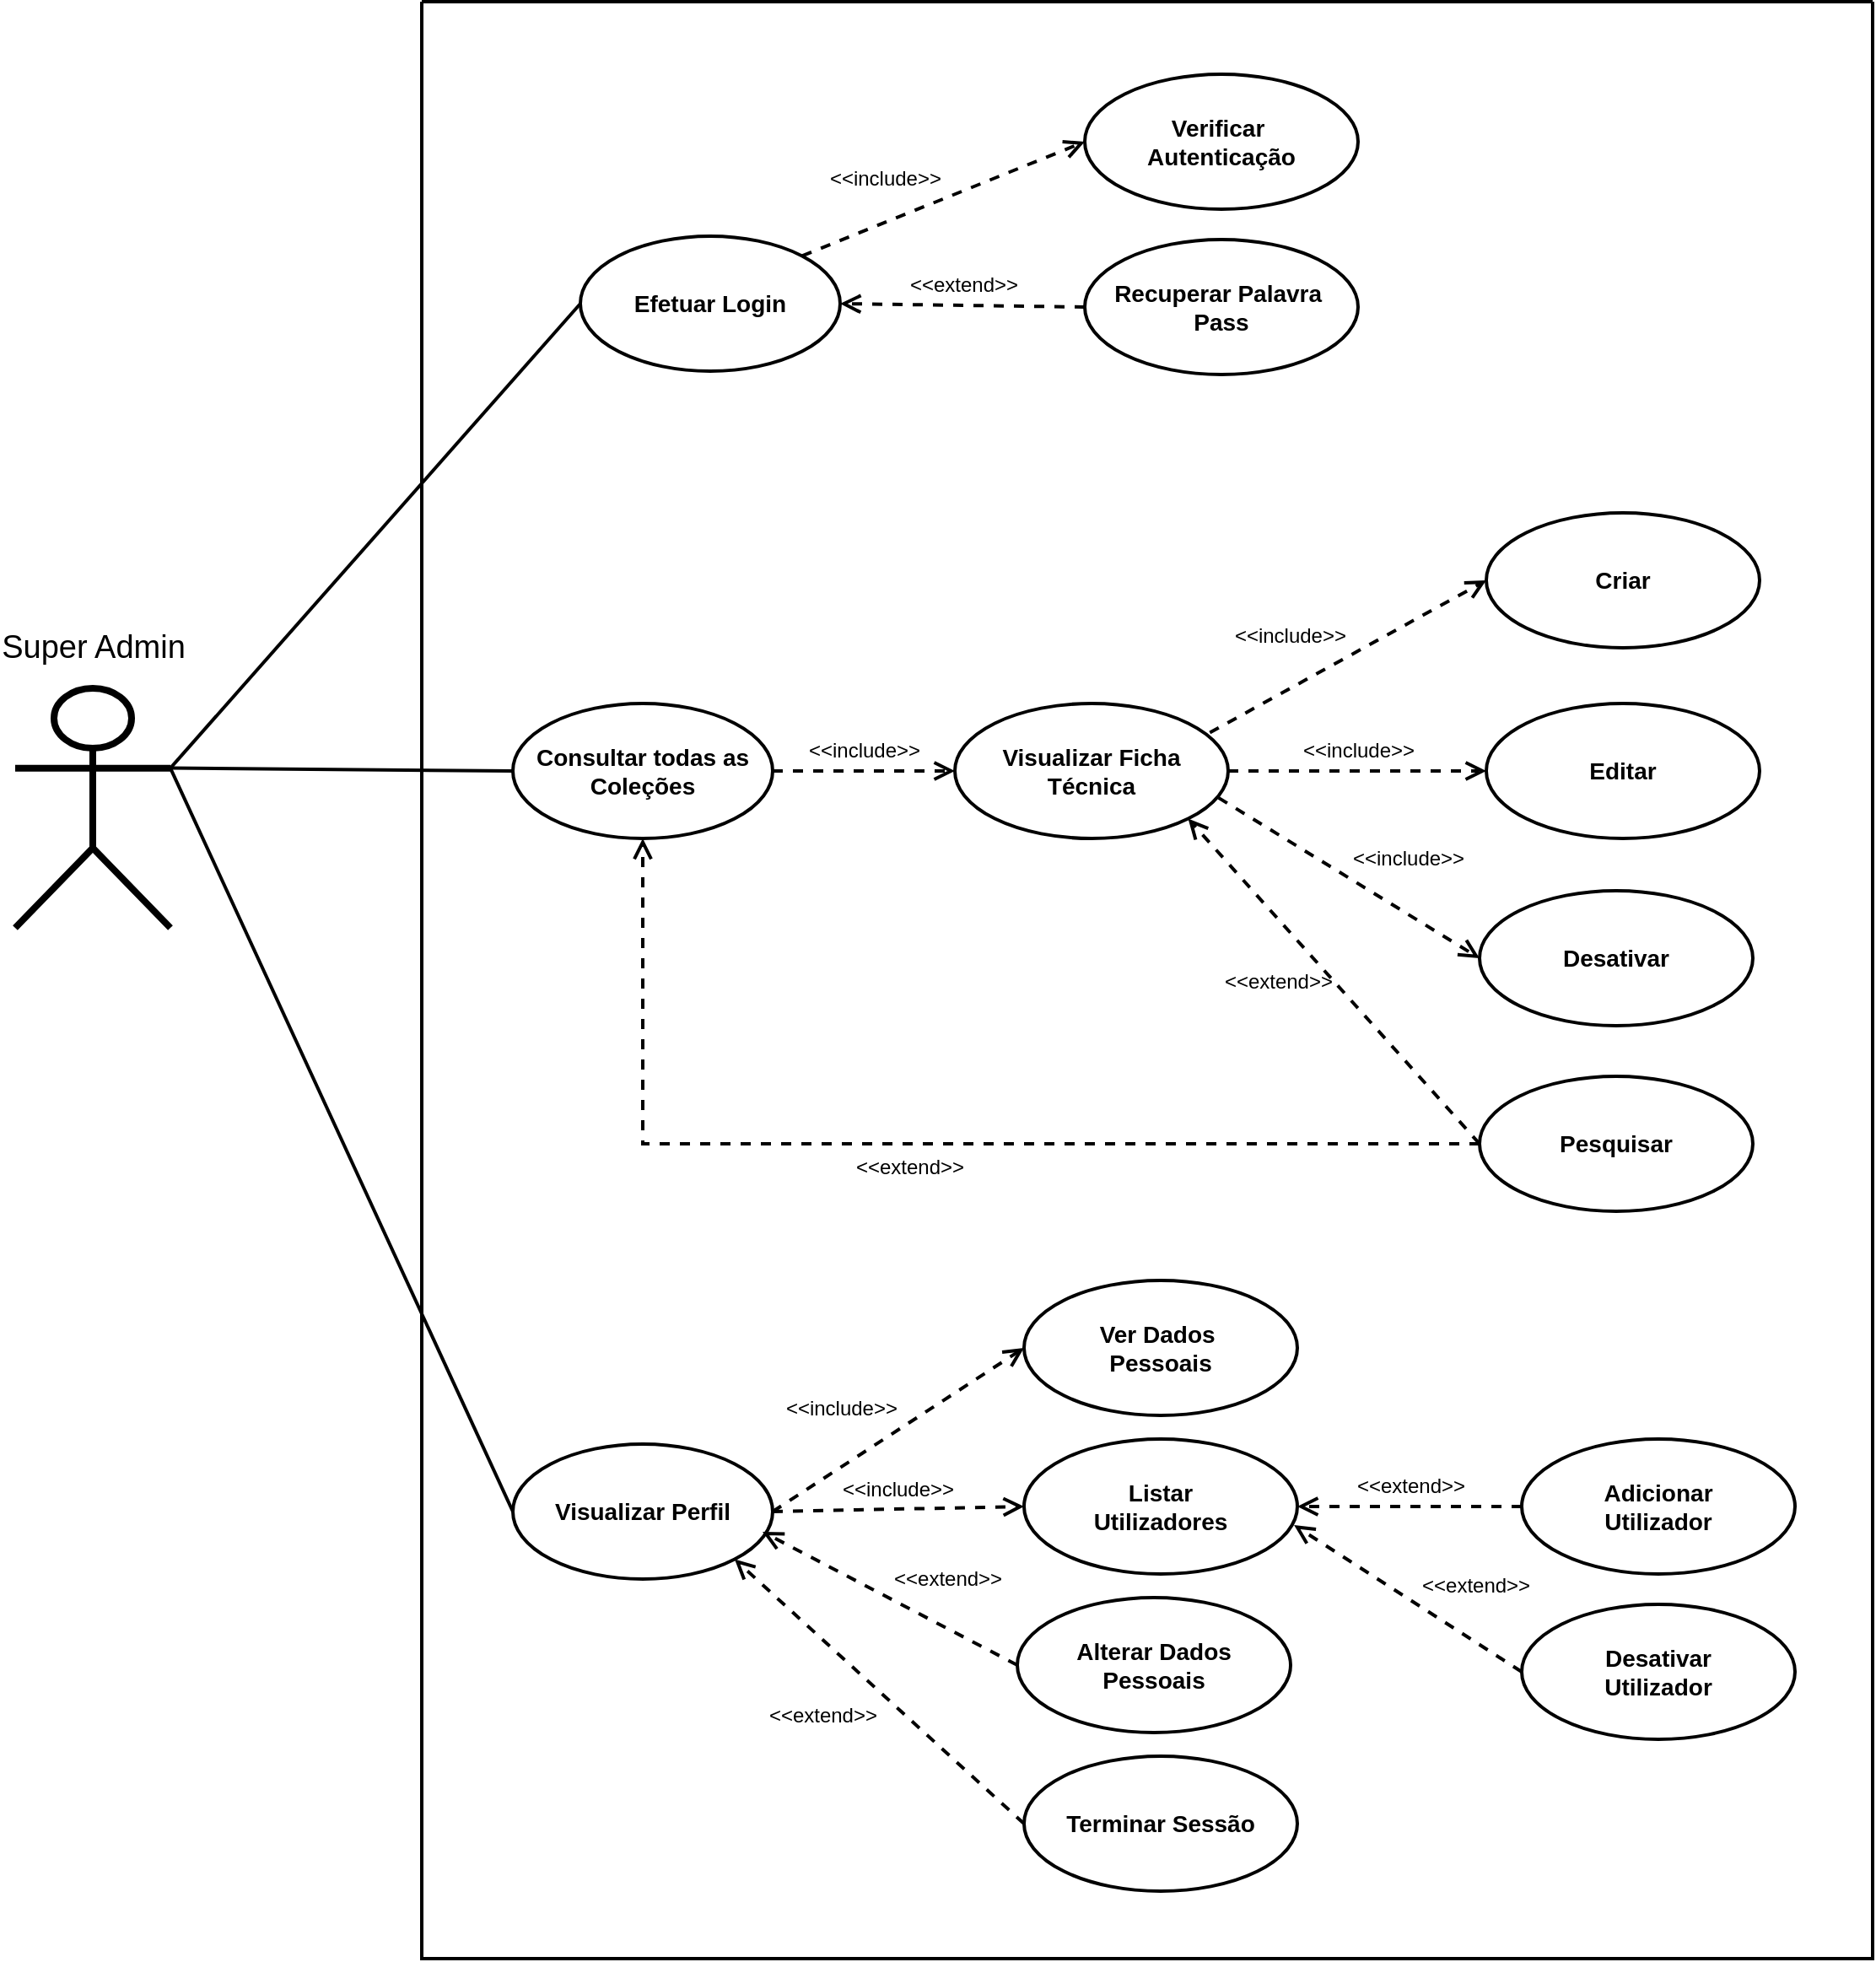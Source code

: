 <mxfile version="24.7.17">
  <diagram name="SuperAdmin USE CASE" id="EyDUYPR6zXR_3NDt-vQZ">
    <mxGraphModel dx="2440" dy="1273" grid="0" gridSize="10" guides="1" tooltips="1" connect="1" arrows="1" fold="1" page="1" pageScale="1" pageWidth="1169" pageHeight="1654" background="#FFFFFF" math="0" shadow="0">
      <root>
        <mxCell id="0" />
        <mxCell id="1" parent="0" />
        <mxCell id="eEBEuokl4K9mulmXZ40u-1" value="" style="swimlane;startSize=0;strokeWidth=2;rounded=1;swimlaneLine=0;fillColor=none;labelBackgroundColor=none;perimeterSpacing=2;" parent="1" vertex="1">
          <mxGeometry x="270" y="80" width="860" height="1160" as="geometry" />
        </mxCell>
        <mxCell id="eEBEuokl4K9mulmXZ40u-12" value="Visualizar Perfil" style="ellipse;whiteSpace=wrap;html=1;fillColor=none;strokeWidth=2;fontSize=14;fontStyle=1;labelBackgroundColor=none;" parent="eEBEuokl4K9mulmXZ40u-1" vertex="1">
          <mxGeometry x="54" y="855" width="154" height="80" as="geometry" />
        </mxCell>
        <mxCell id="eEBEuokl4K9mulmXZ40u-37" value="Ver Dados&amp;nbsp;&lt;div&gt;Pessoais&lt;/div&gt;" style="ellipse;whiteSpace=wrap;html=1;fillColor=none;strokeWidth=2;fontSize=14;fontStyle=1;labelBackgroundColor=none;" parent="eEBEuokl4K9mulmXZ40u-1" vertex="1">
          <mxGeometry x="357" y="758" width="162" height="80" as="geometry" />
        </mxCell>
        <mxCell id="eEBEuokl4K9mulmXZ40u-38" value="&amp;lt;&amp;lt;include&amp;gt;&amp;gt;" style="endArrow=open;startArrow=none;endFill=0;startFill=0;endSize=8;html=1;verticalAlign=bottom;dashed=1;labelBackgroundColor=none;rounded=0;strokeWidth=2;fontColor=default;spacingBottom=3;labelPosition=left;verticalLabelPosition=top;align=right;exitX=1;exitY=0.5;exitDx=0;exitDy=0;entryX=0;entryY=0.5;entryDx=0;entryDy=0;fontSize=12;" parent="eEBEuokl4K9mulmXZ40u-1" source="eEBEuokl4K9mulmXZ40u-12" target="eEBEuokl4K9mulmXZ40u-37" edge="1">
          <mxGeometry width="160" relative="1" as="geometry">
            <mxPoint x="324" y="856" as="sourcePoint" />
            <mxPoint x="540" y="785" as="targetPoint" />
          </mxGeometry>
        </mxCell>
        <mxCell id="eEBEuokl4K9mulmXZ40u-41" value="Listar&lt;div&gt;Utilizadores&lt;/div&gt;" style="ellipse;whiteSpace=wrap;html=1;fillColor=none;strokeWidth=2;fontSize=14;fontStyle=1;labelBackgroundColor=none;" parent="eEBEuokl4K9mulmXZ40u-1" vertex="1">
          <mxGeometry x="357" y="852" width="162" height="80" as="geometry" />
        </mxCell>
        <mxCell id="eEBEuokl4K9mulmXZ40u-42" value="&amp;lt;&amp;lt;include&amp;gt;&amp;gt;" style="endArrow=open;startArrow=none;endFill=0;startFill=0;endSize=8;html=1;verticalAlign=bottom;dashed=1;labelBackgroundColor=none;rounded=0;strokeWidth=2;fontColor=default;spacingBottom=3;labelPosition=center;verticalLabelPosition=top;align=center;exitX=1;exitY=0.5;exitDx=0;exitDy=0;entryX=0;entryY=0.5;entryDx=0;entryDy=0;fontSize=12;" parent="eEBEuokl4K9mulmXZ40u-1" source="eEBEuokl4K9mulmXZ40u-12" target="eEBEuokl4K9mulmXZ40u-41" edge="1">
          <mxGeometry width="160" relative="1" as="geometry">
            <mxPoint x="208" y="994" as="sourcePoint" />
            <mxPoint x="540" y="884" as="targetPoint" />
          </mxGeometry>
        </mxCell>
        <mxCell id="eEBEuokl4K9mulmXZ40u-43" value="Alterar Dados&lt;div&gt;Pessoais&lt;/div&gt;" style="ellipse;whiteSpace=wrap;html=1;fillColor=none;strokeWidth=2;fontSize=14;fontStyle=1;labelBackgroundColor=none;" parent="eEBEuokl4K9mulmXZ40u-1" vertex="1">
          <mxGeometry x="353" y="946" width="162" height="80" as="geometry" />
        </mxCell>
        <mxCell id="eEBEuokl4K9mulmXZ40u-44" value="&amp;lt;&amp;lt;extend&amp;gt;&amp;gt;" style="endArrow=open;startArrow=none;endFill=0;startFill=0;endSize=8;html=1;verticalAlign=bottom;dashed=1;labelBackgroundColor=none;rounded=0;strokeWidth=2;exitX=0;exitY=0.5;exitDx=0;exitDy=0;entryX=0.961;entryY=0.65;entryDx=0;entryDy=0;fontColor=default;spacingBottom=3;entryPerimeter=0;labelPosition=right;verticalLabelPosition=top;align=left;fontSize=12;" parent="eEBEuokl4K9mulmXZ40u-1" source="eEBEuokl4K9mulmXZ40u-43" target="eEBEuokl4K9mulmXZ40u-12" edge="1">
          <mxGeometry width="160" relative="1" as="geometry">
            <mxPoint x="278" y="1153" as="sourcePoint" />
            <mxPoint x="202" y="906" as="targetPoint" />
          </mxGeometry>
        </mxCell>
        <mxCell id="eEBEuokl4K9mulmXZ40u-45" value="Terminar Sessão" style="ellipse;whiteSpace=wrap;html=1;fillColor=none;strokeWidth=2;fontSize=14;fontStyle=1;labelBackgroundColor=none;" parent="eEBEuokl4K9mulmXZ40u-1" vertex="1">
          <mxGeometry x="357" y="1040" width="162" height="80" as="geometry" />
        </mxCell>
        <mxCell id="eEBEuokl4K9mulmXZ40u-46" value="&amp;lt;&amp;lt;extend&amp;gt;&amp;gt;" style="endArrow=open;startArrow=none;endFill=0;startFill=0;endSize=8;html=1;verticalAlign=top;dashed=1;labelBackgroundColor=none;rounded=0;strokeWidth=2;exitX=0;exitY=0.5;exitDx=0;exitDy=0;entryX=1;entryY=1;entryDx=0;entryDy=0;fontColor=default;spacingBottom=3;labelPosition=left;verticalLabelPosition=bottom;align=right;fontSize=12;" parent="eEBEuokl4K9mulmXZ40u-1" source="eEBEuokl4K9mulmXZ40u-45" target="eEBEuokl4K9mulmXZ40u-12" edge="1">
          <mxGeometry width="160" relative="1" as="geometry">
            <mxPoint x="278" y="1252" as="sourcePoint" />
            <mxPoint x="202" y="1006" as="targetPoint" />
          </mxGeometry>
        </mxCell>
        <mxCell id="eEBEuokl4K9mulmXZ40u-47" value="Adicionar&lt;div&gt;Utilizador&lt;/div&gt;" style="ellipse;whiteSpace=wrap;html=1;fillColor=none;strokeWidth=2;fontSize=14;fontStyle=1;labelBackgroundColor=none;" parent="eEBEuokl4K9mulmXZ40u-1" vertex="1">
          <mxGeometry x="652" y="852" width="162" height="80" as="geometry" />
        </mxCell>
        <mxCell id="eEBEuokl4K9mulmXZ40u-48" value="&amp;lt;&amp;lt;extend&amp;gt;&amp;gt;" style="endArrow=open;startArrow=none;endFill=0;startFill=0;endSize=8;html=1;verticalAlign=bottom;dashed=1;labelBackgroundColor=none;rounded=0;strokeWidth=2;exitX=0;exitY=0.5;exitDx=0;exitDy=0;entryX=1;entryY=0.5;entryDx=0;entryDy=0;fontColor=default;spacingBottom=3;labelPosition=center;verticalLabelPosition=top;align=center;fontSize=12;" parent="eEBEuokl4K9mulmXZ40u-1" source="eEBEuokl4K9mulmXZ40u-47" target="eEBEuokl4K9mulmXZ40u-41" edge="1">
          <mxGeometry width="160" relative="1" as="geometry">
            <mxPoint x="577" y="1043" as="sourcePoint" />
            <mxPoint x="501" y="797" as="targetPoint" />
          </mxGeometry>
        </mxCell>
        <mxCell id="eEBEuokl4K9mulmXZ40u-49" value="&lt;div&gt;Desativar&lt;/div&gt;&lt;div&gt;Utilizador&lt;br&gt;&lt;/div&gt;" style="ellipse;whiteSpace=wrap;html=1;fillColor=none;strokeWidth=2;fontSize=14;fontStyle=1;labelBackgroundColor=none;" parent="eEBEuokl4K9mulmXZ40u-1" vertex="1">
          <mxGeometry x="652" y="950" width="162" height="80" as="geometry" />
        </mxCell>
        <mxCell id="eEBEuokl4K9mulmXZ40u-50" value="&amp;lt;&amp;lt;extend&amp;gt;&amp;gt;" style="endArrow=open;startArrow=none;endFill=0;startFill=0;endSize=8;html=1;verticalAlign=middle;dashed=1;labelBackgroundColor=none;rounded=0;strokeWidth=2;exitX=0;exitY=0.5;exitDx=0;exitDy=0;entryX=0.988;entryY=0.638;entryDx=0;entryDy=0;fontColor=default;spacingBottom=14;labelPosition=right;verticalLabelPosition=middle;align=left;fontSize=12;entryPerimeter=0;spacingRight=0;spacingLeft=7;" parent="eEBEuokl4K9mulmXZ40u-1" source="eEBEuokl4K9mulmXZ40u-49" target="eEBEuokl4K9mulmXZ40u-41" edge="1">
          <mxGeometry width="160" relative="1" as="geometry">
            <mxPoint x="577" y="1137" as="sourcePoint" />
            <mxPoint x="519" y="957" as="targetPoint" />
          </mxGeometry>
        </mxCell>
        <mxCell id="JflTOq2W3Prie0eC59T8-1" value="Efetuar Login" style="ellipse;whiteSpace=wrap;html=1;fillColor=none;strokeWidth=2;fontSize=14;fontStyle=1;labelBackgroundColor=none;" vertex="1" parent="eEBEuokl4K9mulmXZ40u-1">
          <mxGeometry x="94" y="139" width="154" height="80" as="geometry" />
        </mxCell>
        <mxCell id="JflTOq2W3Prie0eC59T8-3" value="Verificar&amp;nbsp;&lt;div&gt;Autenticação&lt;/div&gt;" style="ellipse;whiteSpace=wrap;html=1;fillColor=none;strokeWidth=2;fontSize=14;fontStyle=1;labelBackgroundColor=none;" vertex="1" parent="eEBEuokl4K9mulmXZ40u-1">
          <mxGeometry x="393" y="43" width="162" height="80" as="geometry" />
        </mxCell>
        <mxCell id="JflTOq2W3Prie0eC59T8-4" value="Recuperar Palavra&amp;nbsp;&lt;div&gt;Pass&lt;/div&gt;" style="ellipse;whiteSpace=wrap;html=1;fillColor=none;strokeWidth=2;fontSize=14;fontStyle=1;labelBackgroundColor=none;" vertex="1" parent="eEBEuokl4K9mulmXZ40u-1">
          <mxGeometry x="393" y="141" width="162" height="80" as="geometry" />
        </mxCell>
        <mxCell id="JflTOq2W3Prie0eC59T8-5" value="&amp;lt;&amp;lt;extend&amp;gt;&amp;gt;" style="endArrow=open;startArrow=none;endFill=0;startFill=0;endSize=8;html=1;verticalAlign=bottom;dashed=1;labelBackgroundColor=none;rounded=0;strokeWidth=2;exitX=0;exitY=0.5;exitDx=0;exitDy=0;entryX=1;entryY=0.5;entryDx=0;entryDy=0;fontColor=default;spacingBottom=3;labelPosition=center;verticalLabelPosition=top;align=center;fontSize=12;" edge="1" parent="eEBEuokl4K9mulmXZ40u-1" source="JflTOq2W3Prie0eC59T8-4" target="JflTOq2W3Prie0eC59T8-1">
          <mxGeometry width="160" relative="1" as="geometry">
            <mxPoint x="307" y="356" as="sourcePoint" />
            <mxPoint x="238" y="188" as="targetPoint" />
          </mxGeometry>
        </mxCell>
        <mxCell id="JflTOq2W3Prie0eC59T8-15" value="&amp;lt;&amp;lt;include&amp;gt;&amp;gt;" style="endArrow=open;startArrow=none;endFill=0;startFill=0;endSize=8;html=1;verticalAlign=bottom;dashed=1;labelBackgroundColor=none;rounded=0;strokeWidth=2;exitX=1;exitY=0;exitDx=0;exitDy=0;fontColor=default;spacingBottom=3;labelPosition=left;verticalLabelPosition=top;align=right;fontSize=12;entryX=0;entryY=0.5;entryDx=0;entryDy=0;" edge="1" parent="eEBEuokl4K9mulmXZ40u-1" source="JflTOq2W3Prie0eC59T8-1" target="JflTOq2W3Prie0eC59T8-3">
          <mxGeometry width="160" relative="1" as="geometry">
            <mxPoint x="241" y="160" as="sourcePoint" />
            <mxPoint x="393" y="99" as="targetPoint" />
          </mxGeometry>
        </mxCell>
        <mxCell id="JflTOq2W3Prie0eC59T8-12" value="Pesquisar" style="ellipse;whiteSpace=wrap;html=1;fillColor=none;strokeWidth=2;fontSize=14;fontStyle=1;labelBackgroundColor=none;" vertex="1" parent="eEBEuokl4K9mulmXZ40u-1">
          <mxGeometry x="627" y="637" width="162" height="80" as="geometry" />
        </mxCell>
        <mxCell id="JflTOq2W3Prie0eC59T8-16" value="Desativar" style="ellipse;whiteSpace=wrap;html=1;fillColor=none;strokeWidth=2;fontSize=14;fontStyle=1;labelBackgroundColor=none;" vertex="1" parent="eEBEuokl4K9mulmXZ40u-1">
          <mxGeometry x="627" y="527" width="162" height="80" as="geometry" />
        </mxCell>
        <mxCell id="JflTOq2W3Prie0eC59T8-2" value="Consultar todas as&lt;div&gt;Coleções&lt;/div&gt;" style="ellipse;whiteSpace=wrap;html=1;fillColor=none;strokeWidth=2;fontSize=14;fontStyle=1;labelBackgroundColor=none;" vertex="1" parent="eEBEuokl4K9mulmXZ40u-1">
          <mxGeometry x="54" y="416" width="154" height="80" as="geometry" />
        </mxCell>
        <mxCell id="JflTOq2W3Prie0eC59T8-6" value="Criar" style="ellipse;whiteSpace=wrap;html=1;fillColor=none;strokeWidth=2;fontSize=14;fontStyle=1;labelBackgroundColor=none;" vertex="1" parent="eEBEuokl4K9mulmXZ40u-1">
          <mxGeometry x="631" y="303" width="162" height="80" as="geometry" />
        </mxCell>
        <mxCell id="JflTOq2W3Prie0eC59T8-7" value="&amp;lt;&amp;lt;include&amp;gt;&amp;gt;" style="endArrow=open;startArrow=none;endFill=0;startFill=0;endSize=8;html=1;verticalAlign=bottom;dashed=1;labelBackgroundColor=none;rounded=0;strokeWidth=2;fontColor=default;spacingBottom=3;labelPosition=left;verticalLabelPosition=top;align=right;exitX=0.933;exitY=0.216;exitDx=0;exitDy=0;entryX=0;entryY=0.5;entryDx=0;entryDy=0;fontSize=12;exitPerimeter=0;" edge="1" parent="eEBEuokl4K9mulmXZ40u-1" source="JflTOq2W3Prie0eC59T8-10" target="JflTOq2W3Prie0eC59T8-6">
          <mxGeometry width="160" relative="1" as="geometry">
            <mxPoint x="500" y="622" as="sourcePoint" />
            <mxPoint x="424" y="375" as="targetPoint" />
          </mxGeometry>
        </mxCell>
        <mxCell id="JflTOq2W3Prie0eC59T8-8" value="Editar&lt;span style=&quot;caret-color: rgba(0, 0, 0, 0); color: rgba(0, 0, 0, 0); font-family: monospace; font-size: 0px; font-weight: 400; text-align: start; white-space: nowrap;&quot;&gt;%3CmxGraphModel%3E%3Croot%3E%3CmxCell%20id%3D%220%22%2F%3E%3CmxCell%20id%3D%221%22%20parent%3D%220%22%2F%3E%3CmxCell%20id%3D%222%22%20value%3D%22Criar%22%20style%3D%22ellipse%3BwhiteSpace%3Dwrap%3Bhtml%3D1%3BfillColor%3Dnone%3BstrokeColor%3D%23FFFFFF%3BfontColor%3D%23FFFFFF%3BstrokeWidth%3D2%3BfontSize%3D14%3BfontStyle%3D1%22%20vertex%3D%221%22%20parent%3D%221%22%3E%3CmxGeometry%20x%3D%22585%22%20y%3D%22506%22%20width%3D%22162%22%20height%3D%2280%22%20as%3D%22geometry%22%2F%3E%3C%2FmxCell%3E%3CmxCell%20id%3D%223%22%20value%3D%22%26amp%3Blt%3B%26amp%3Blt%3Binclude%26amp%3Bgt%3B%26amp%3Bgt%3B%22%20style%3D%22endArrow%3Dopen%3BstartArrow%3Dnone%3BendFill%3D0%3BstartFill%3D0%3BendSize%3D8%3Bhtml%3D1%3BverticalAlign%3Dbottom%3Bdashed%3D1%3BlabelBackgroundColor%3Dnone%3Brounded%3D0%3BstrokeColor%3D%23FFFFFF%3BstrokeWidth%3D2%3BfontColor%3D%23FFFFFF%3BspacingBottom%3D3%3BlabelPosition%3Dleft%3BverticalLabelPosition%3Dtop%3Balign%3Dright%3BexitX%3D1%3BexitY%3D0.5%3BexitDx%3D0%3BexitDy%3D0%3BentryX%3D0%3BentryY%3D0.5%3BentryDx%3D0%3BentryDy%3D0%3B%22%20edge%3D%221%22%20target%3D%222%22%20parent%3D%221%22%3E%3CmxGeometry%20width%3D%22160%22%20relative%3D%221%22%20as%3D%22geometry%22%3E%3CmxPoint%20x%3D%22436%22%20y%3D%22546%22%20as%3D%22sourcePoint%22%2F%3E%3CmxPoint%20x%3D%22652%22%20y%3D%22478%22%20as%3D%22targetPoint%22%2F%3E%3C%2FmxGeometry%3E%3C%2FmxCell%3E%3C%2Froot%3E%3C%2FmxGraphModel%3E&lt;/span&gt;" style="ellipse;whiteSpace=wrap;html=1;fillColor=none;strokeWidth=2;fontSize=14;fontStyle=1;labelBackgroundColor=none;" vertex="1" parent="eEBEuokl4K9mulmXZ40u-1">
          <mxGeometry x="631" y="416" width="162" height="80" as="geometry" />
        </mxCell>
        <mxCell id="JflTOq2W3Prie0eC59T8-9" value="&amp;lt;&amp;lt;include&amp;gt;&amp;gt;" style="endArrow=open;startArrow=none;endFill=0;startFill=0;endSize=8;html=1;verticalAlign=bottom;dashed=1;labelBackgroundColor=none;rounded=0;strokeWidth=2;fontColor=default;spacingBottom=3;labelPosition=center;verticalLabelPosition=top;align=center;entryX=0;entryY=0.5;entryDx=0;entryDy=0;fontSize=12;exitX=1;exitY=0.5;exitDx=0;exitDy=0;" edge="1" parent="eEBEuokl4K9mulmXZ40u-1" source="JflTOq2W3Prie0eC59T8-10" target="JflTOq2W3Prie0eC59T8-8">
          <mxGeometry width="160" relative="1" as="geometry">
            <mxPoint x="208" y="555" as="sourcePoint" />
            <mxPoint x="424" y="487" as="targetPoint" />
          </mxGeometry>
        </mxCell>
        <mxCell id="JflTOq2W3Prie0eC59T8-10" value="&lt;div&gt;Visualizar Ficha&lt;/div&gt;&lt;div&gt;Técnica&lt;/div&gt;" style="ellipse;whiteSpace=wrap;html=1;fillColor=none;strokeWidth=2;fontSize=14;fontStyle=1;labelBackgroundColor=none;" vertex="1" parent="eEBEuokl4K9mulmXZ40u-1">
          <mxGeometry x="316" y="416" width="162" height="80" as="geometry" />
        </mxCell>
        <mxCell id="JflTOq2W3Prie0eC59T8-11" value="&amp;lt;&amp;lt;include&amp;gt;&amp;gt;" style="endArrow=open;startArrow=none;endFill=0;startFill=0;endSize=8;html=1;verticalAlign=bottom;dashed=1;labelBackgroundColor=none;rounded=0;strokeWidth=2;fontColor=default;spacingBottom=3;labelPosition=center;verticalLabelPosition=top;align=center;exitX=1;exitY=0.5;exitDx=0;exitDy=0;entryX=0;entryY=0.5;entryDx=0;entryDy=0;fontSize=12;" edge="1" parent="eEBEuokl4K9mulmXZ40u-1" source="JflTOq2W3Prie0eC59T8-2" target="JflTOq2W3Prie0eC59T8-10">
          <mxGeometry width="160" relative="1" as="geometry">
            <mxPoint x="224" y="778" as="sourcePoint" />
            <mxPoint x="440" y="710" as="targetPoint" />
          </mxGeometry>
        </mxCell>
        <mxCell id="JflTOq2W3Prie0eC59T8-13" value="&amp;lt;&amp;lt;extend&amp;gt;&amp;gt;" style="endArrow=open;startArrow=none;endFill=0;startFill=0;endSize=8;html=1;verticalAlign=top;dashed=1;labelBackgroundColor=none;rounded=0;strokeWidth=2;exitX=0;exitY=0.5;exitDx=0;exitDy=0;fontColor=default;spacingBottom=3;labelPosition=center;verticalLabelPosition=bottom;align=center;edgeStyle=orthogonalEdgeStyle;fontSize=12;entryX=0.5;entryY=1;entryDx=0;entryDy=0;" edge="1" parent="eEBEuokl4K9mulmXZ40u-1" source="JflTOq2W3Prie0eC59T8-12" target="JflTOq2W3Prie0eC59T8-2">
          <mxGeometry width="160" relative="1" as="geometry">
            <mxPoint x="618.74" y="658.65" as="sourcePoint" />
            <mxPoint x="222" y="484" as="targetPoint" />
          </mxGeometry>
        </mxCell>
        <mxCell id="JflTOq2W3Prie0eC59T8-14" value="&amp;lt;&amp;lt;extend&amp;gt;&amp;gt;" style="endArrow=open;startArrow=none;endFill=0;startFill=0;endSize=8;html=1;verticalAlign=middle;dashed=1;labelBackgroundColor=none;rounded=0;strokeWidth=2;exitX=0;exitY=0.5;exitDx=0;exitDy=0;entryX=1;entryY=1;entryDx=0;entryDy=0;fontColor=default;spacingBottom=0;labelPosition=left;verticalLabelPosition=middle;align=right;fontSize=12;spacingRight=0;spacingLeft=9;" edge="1" parent="eEBEuokl4K9mulmXZ40u-1" source="JflTOq2W3Prie0eC59T8-12" target="JflTOq2W3Prie0eC59T8-10">
          <mxGeometry width="160" relative="1" as="geometry">
            <mxPoint x="715" y="548" as="sourcePoint" />
            <mxPoint x="556" y="474" as="targetPoint" />
          </mxGeometry>
        </mxCell>
        <mxCell id="JflTOq2W3Prie0eC59T8-17" value="&amp;lt;&amp;lt;include&amp;gt;&amp;gt;" style="endArrow=open;startArrow=none;endFill=0;startFill=0;endSize=8;html=1;verticalAlign=bottom;dashed=1;labelBackgroundColor=none;rounded=0;strokeWidth=2;fontColor=default;spacingBottom=3;labelPosition=right;verticalLabelPosition=top;align=left;entryX=0;entryY=0.5;entryDx=0;entryDy=0;fontSize=12;exitX=0.965;exitY=0.699;exitDx=0;exitDy=0;exitPerimeter=0;" edge="1" parent="eEBEuokl4K9mulmXZ40u-1" target="JflTOq2W3Prie0eC59T8-16" source="JflTOq2W3Prie0eC59T8-10">
          <mxGeometry width="160" relative="1" as="geometry">
            <mxPoint x="488" y="466" as="sourcePoint" />
            <mxPoint x="434" y="497" as="targetPoint" />
          </mxGeometry>
        </mxCell>
        <mxCell id="eEBEuokl4K9mulmXZ40u-3" value="Super Admin" style="shape=umlActor;verticalLabelPosition=top;verticalAlign=bottom;html=1;outlineConnect=0;strokeWidth=4;labelPosition=center;align=center;spacingTop=3;spacingBottom=4;fontSize=19;fontStyle=0;spacing=8;perimeterSpacing=0;labelBackgroundColor=none;labelBorderColor=none;fillColor=none;" parent="1" vertex="1">
          <mxGeometry x="29" y="487" width="92" height="142" as="geometry" />
        </mxCell>
        <mxCell id="eEBEuokl4K9mulmXZ40u-11" value="" style="endArrow=none;html=1;rounded=0;exitX=1;exitY=0.333;exitDx=0;exitDy=0;exitPerimeter=0;entryX=0;entryY=0.5;entryDx=0;entryDy=0;fontColor=default;strokeWidth=2;labelBackgroundColor=none;" parent="1" source="eEBEuokl4K9mulmXZ40u-3" target="JflTOq2W3Prie0eC59T8-2" edge="1">
          <mxGeometry width="50" height="50" relative="1" as="geometry">
            <mxPoint x="84" y="601" as="sourcePoint" />
            <mxPoint x="328.0" y="565" as="targetPoint" />
          </mxGeometry>
        </mxCell>
        <mxCell id="eEBEuokl4K9mulmXZ40u-13" value="" style="endArrow=none;html=1;rounded=0;exitX=1;exitY=0.333;exitDx=0;exitDy=0;exitPerimeter=0;entryX=0;entryY=0.5;entryDx=0;entryDy=0;fontColor=default;strokeWidth=2;labelBackgroundColor=none;" parent="1" source="eEBEuokl4K9mulmXZ40u-3" target="eEBEuokl4K9mulmXZ40u-12" edge="1">
          <mxGeometry width="50" height="50" relative="1" as="geometry">
            <mxPoint x="84" y="703" as="sourcePoint" />
            <mxPoint x="367" y="718" as="targetPoint" />
          </mxGeometry>
        </mxCell>
        <mxCell id="eEBEuokl4K9mulmXZ40u-7" value="" style="endArrow=none;html=1;rounded=0;exitX=1;exitY=0.333;exitDx=0;exitDy=0;exitPerimeter=0;entryX=0;entryY=0.5;entryDx=0;entryDy=0;fontColor=default;strokeWidth=2;labelBackgroundColor=none;" parent="1" source="eEBEuokl4K9mulmXZ40u-3" target="JflTOq2W3Prie0eC59T8-1" edge="1">
          <mxGeometry width="50" height="50" relative="1" as="geometry">
            <mxPoint x="322" y="435" as="sourcePoint" />
            <mxPoint x="328.0" y="244" as="targetPoint" />
          </mxGeometry>
        </mxCell>
      </root>
    </mxGraphModel>
  </diagram>
</mxfile>
